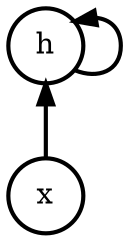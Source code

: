 digraph recurrent_nn_graph{
	graph[dpi=600];
	rankdir=BT;
	node[shape=circle, penwidth=2]
	edge[penwidth=2]
	x[label="x"]
	h[label="h"]

	x->h
	h->h
}
